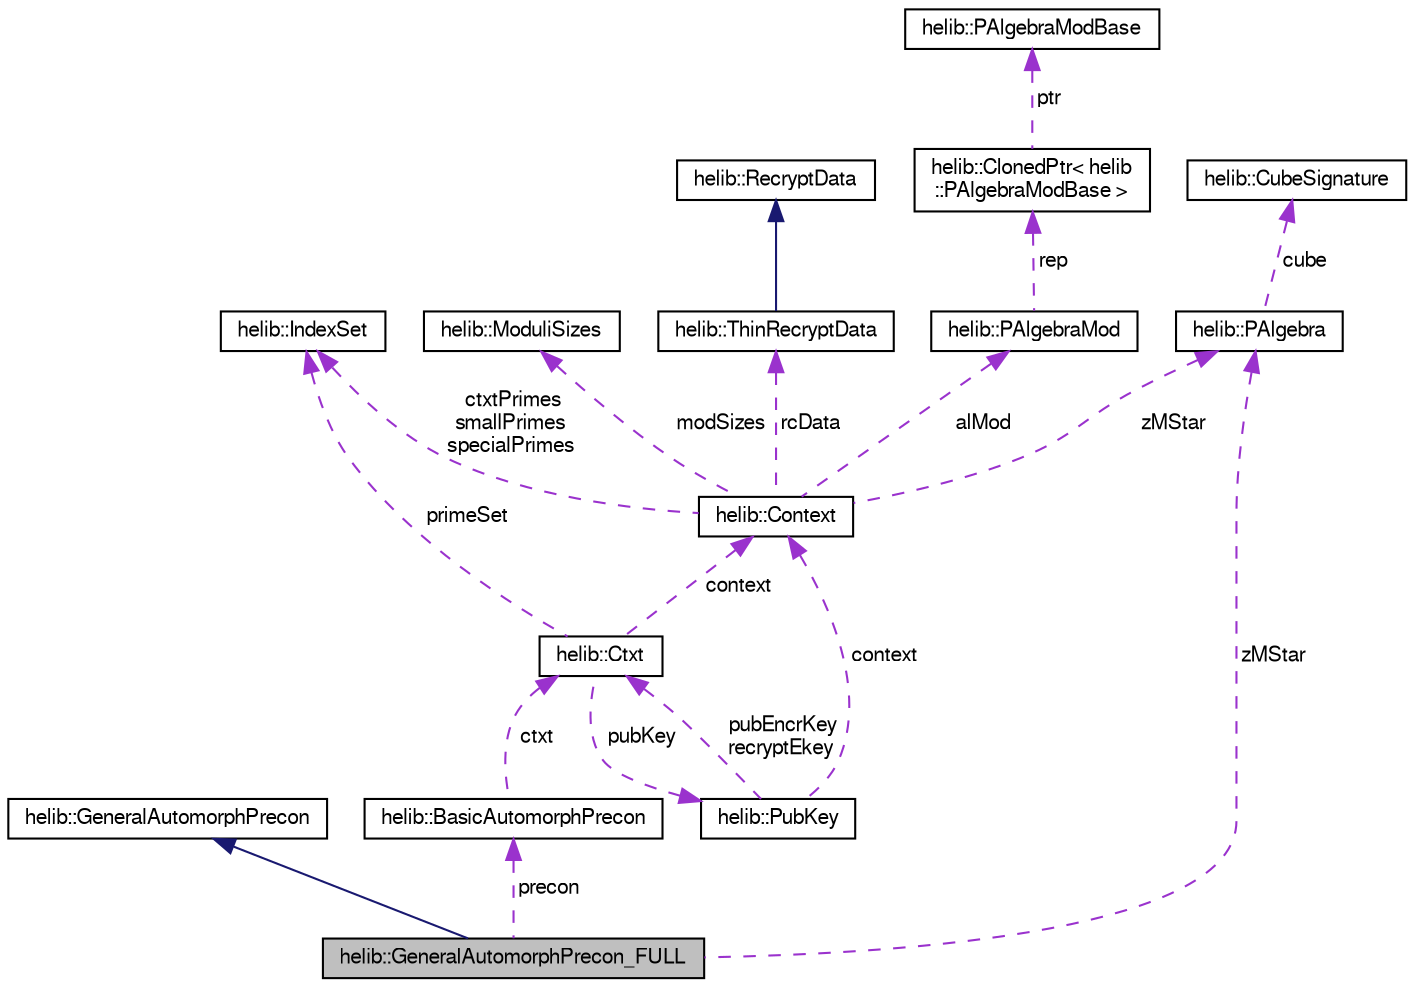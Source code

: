 digraph "helib::GeneralAutomorphPrecon_FULL"
{
  edge [fontname="FreeSans",fontsize="10",labelfontname="FreeSans",labelfontsize="10"];
  node [fontname="FreeSans",fontsize="10",shape=record];
  Node2 [label="helib::GeneralAutomorphPrecon_FULL",height=0.2,width=0.4,color="black", fillcolor="grey75", style="filled", fontcolor="black"];
  Node3 -> Node2 [dir="back",color="midnightblue",fontsize="10",style="solid"];
  Node3 [label="helib::GeneralAutomorphPrecon",height=0.2,width=0.4,color="black", fillcolor="white", style="filled",URL="$classhelib_1_1_general_automorph_precon.html"];
  Node4 -> Node2 [dir="back",color="darkorchid3",fontsize="10",style="dashed",label=" precon" ];
  Node4 [label="helib::BasicAutomorphPrecon",height=0.2,width=0.4,color="black", fillcolor="white", style="filled",URL="$classhelib_1_1_basic_automorph_precon.html",tooltip="Pre-computation to speed many automorphism on the same ciphertext. "];
  Node5 -> Node4 [dir="back",color="darkorchid3",fontsize="10",style="dashed",label=" ctxt" ];
  Node5 [label="helib::Ctxt",height=0.2,width=0.4,color="black", fillcolor="white", style="filled",URL="$classhelib_1_1_ctxt.html",tooltip="A Ctxt object holds a single ciphertext. "];
  Node6 -> Node5 [dir="back",color="darkorchid3",fontsize="10",style="dashed",label=" context" ];
  Node6 [label="helib::Context",height=0.2,width=0.4,color="black", fillcolor="white", style="filled",URL="$classhelib_1_1_context.html",tooltip="Maintaining the HE scheme parameters. "];
  Node7 -> Node6 [dir="back",color="darkorchid3",fontsize="10",style="dashed",label=" modSizes" ];
  Node7 [label="helib::ModuliSizes",height=0.2,width=0.4,color="black", fillcolor="white", style="filled",URL="$classhelib_1_1_moduli_sizes.html",tooltip="A helper class to map required modulo-sizes to primeSets. "];
  Node8 -> Node6 [dir="back",color="darkorchid3",fontsize="10",style="dashed",label=" rcData" ];
  Node8 [label="helib::ThinRecryptData",height=0.2,width=0.4,color="black", fillcolor="white", style="filled",URL="$classhelib_1_1_thin_recrypt_data.html",tooltip="Same as above, but for \"thin\" bootstrapping, where the slots are assumed to contain constants..."];
  Node9 -> Node8 [dir="back",color="midnightblue",fontsize="10",style="solid"];
  Node9 [label="helib::RecryptData",height=0.2,width=0.4,color="black", fillcolor="white", style="filled",URL="$classhelib_1_1_recrypt_data.html",tooltip="A structure to hold recryption-related data inside the Context. "];
  Node10 -> Node6 [dir="back",color="darkorchid3",fontsize="10",style="dashed",label=" ctxtPrimes\nsmallPrimes\nspecialPrimes" ];
  Node10 [label="helib::IndexSet",height=0.2,width=0.4,color="black", fillcolor="white", style="filled",URL="$classhelib_1_1_index_set.html",tooltip="A dynamic set of non-negative integers. "];
  Node11 -> Node6 [dir="back",color="darkorchid3",fontsize="10",style="dashed",label=" zMStar" ];
  Node11 [label="helib::PAlgebra",height=0.2,width=0.4,color="black", fillcolor="white", style="filled",URL="$classhelib_1_1_p_algebra.html",tooltip="The structure of (Z/mZ)* /(p) "];
  Node12 -> Node11 [dir="back",color="darkorchid3",fontsize="10",style="dashed",label=" cube" ];
  Node12 [label="helib::CubeSignature",height=0.2,width=0.4,color="black", fillcolor="white", style="filled",URL="$classhelib_1_1_cube_signature.html",tooltip="Holds a vector of dimensions for a hypercube and some additional data. "];
  Node13 -> Node6 [dir="back",color="darkorchid3",fontsize="10",style="dashed",label=" alMod" ];
  Node13 [label="helib::PAlgebraMod",height=0.2,width=0.4,color="black", fillcolor="white", style="filled",URL="$classhelib_1_1_p_algebra_mod.html",tooltip="The structure of Z[X]/(Phi_m(X), p) "];
  Node14 -> Node13 [dir="back",color="darkorchid3",fontsize="10",style="dashed",label=" rep" ];
  Node14 [label="helib::ClonedPtr\< helib\l::PAlgebraModBase \>",height=0.2,width=0.4,color="black", fillcolor="white", style="filled",URL="$classhelib_1_1_cloned_ptr.html"];
  Node15 -> Node14 [dir="back",color="darkorchid3",fontsize="10",style="dashed",label=" ptr" ];
  Node15 [label="helib::PAlgebraModBase",height=0.2,width=0.4,color="black", fillcolor="white", style="filled",URL="$classhelib_1_1_p_algebra_mod_base.html",tooltip="Virtual base class for PAlgebraMod. "];
  Node10 -> Node5 [dir="back",color="darkorchid3",fontsize="10",style="dashed",label=" primeSet" ];
  Node16 -> Node5 [dir="back",color="darkorchid3",fontsize="10",style="dashed",label=" pubKey" ];
  Node16 [label="helib::PubKey",height=0.2,width=0.4,color="black", fillcolor="white", style="filled",URL="$classhelib_1_1_pub_key.html",tooltip="The public key. "];
  Node5 -> Node16 [dir="back",color="darkorchid3",fontsize="10",style="dashed",label=" pubEncrKey\nrecryptEkey" ];
  Node6 -> Node16 [dir="back",color="darkorchid3",fontsize="10",style="dashed",label=" context" ];
  Node11 -> Node2 [dir="back",color="darkorchid3",fontsize="10",style="dashed",label=" zMStar" ];
}

